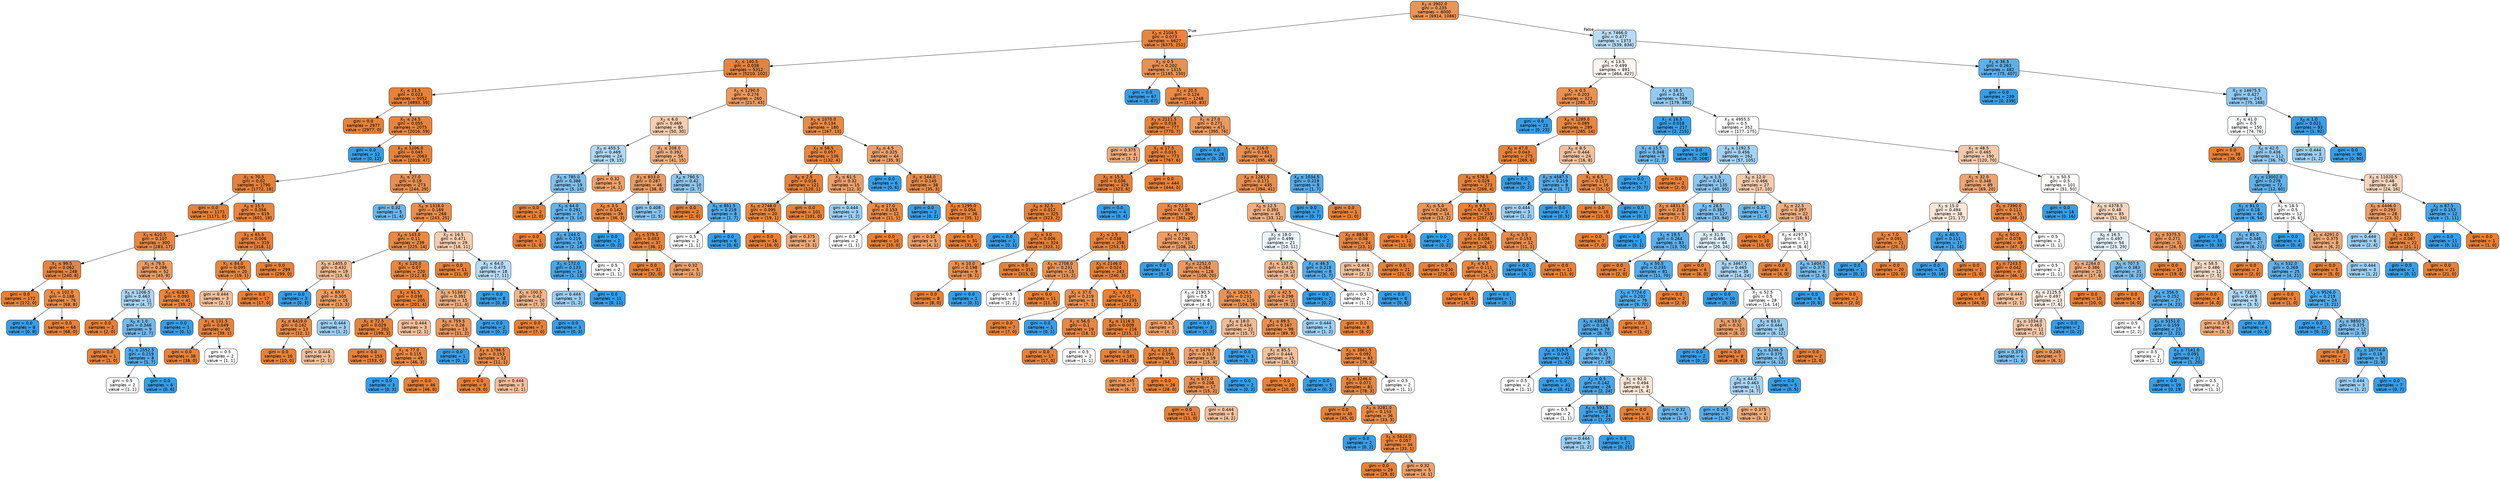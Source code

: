 digraph Tree {
node [shape=box, style="filled, rounded", color="black", fontname=helvetica] ;
edge [fontname=helvetica] ;
0 [label=<X<SUB>3</SUB> &le; 3902.0<br/>gini = 0.235<br/>samples = 8000<br/>value = [6914, 1086]>, fillcolor="#e99558"] ;
1 [label=<X<SUB>3</SUB> &le; 2104.5<br/>gini = 0.073<br/>samples = 6627<br/>value = [6375, 252]>, fillcolor="#e68641"] ;
0 -> 1 [labeldistance=2.5, labelangle=45, headlabel="True"] ;
2 [label=<X<SUB>1</SUB> &le; 140.5<br/>gini = 0.038<br/>samples = 5312<br/>value = [5210, 102]>, fillcolor="#e6833d"] ;
1 -> 2 ;
3 [label=<X<SUB>1</SUB> &le; 23.5<br/>gini = 0.023<br/>samples = 5052<br/>value = [4993, 59]>, fillcolor="#e5823b"] ;
2 -> 3 ;
4 [label=<gini = 0.0<br/>samples = 2977<br/>value = [2977, 0]>, fillcolor="#e58139"] ;
3 -> 4 ;
5 [label=<X<SUB>1</SUB> &le; 24.5<br/>gini = 0.055<br/>samples = 2075<br/>value = [2016, 59]>, fillcolor="#e6853f"] ;
3 -> 5 ;
6 [label=<gini = 0.0<br/>samples = 12<br/>value = [0, 12]>, fillcolor="#399de5"] ;
5 -> 6 ;
7 [label=<X<SUB>3</SUB> &le; 1206.0<br/>gini = 0.045<br/>samples = 2063<br/>value = [2016, 47]>, fillcolor="#e6843e"] ;
5 -> 7 ;
8 [label=<X<SUB>1</SUB> &le; 70.5<br/>gini = 0.02<br/>samples = 1790<br/>value = [1772, 18]>, fillcolor="#e5823b"] ;
7 -> 8 ;
9 [label=<gini = 0.0<br/>samples = 1171<br/>value = [1171, 0]>, fillcolor="#e58139"] ;
8 -> 9 ;
10 [label=<X<SUB>0</SUB> &le; 15.5<br/>gini = 0.056<br/>samples = 619<br/>value = [601, 18]>, fillcolor="#e6853f"] ;
8 -> 10 ;
11 [label=<X<SUB>3</SUB> &le; 610.5<br/>gini = 0.107<br/>samples = 300<br/>value = [283, 17]>, fillcolor="#e78945"] ;
10 -> 11 ;
12 [label=<X<SUB>1</SUB> &le; 99.5<br/>gini = 0.062<br/>samples = 248<br/>value = [240, 8]>, fillcolor="#e68540"] ;
11 -> 12 ;
13 [label=<gini = 0.0<br/>samples = 172<br/>value = [172, 0]>, fillcolor="#e58139"] ;
12 -> 13 ;
14 [label=<X<SUB>1</SUB> &le; 102.0<br/>gini = 0.188<br/>samples = 76<br/>value = [68, 8]>, fillcolor="#e89050"] ;
12 -> 14 ;
15 [label=<gini = 0.0<br/>samples = 8<br/>value = [0, 8]>, fillcolor="#399de5"] ;
14 -> 15 ;
16 [label=<gini = 0.0<br/>samples = 68<br/>value = [68, 0]>, fillcolor="#e58139"] ;
14 -> 16 ;
17 [label=<X<SUB>1</SUB> &le; 79.5<br/>gini = 0.286<br/>samples = 52<br/>value = [43, 9]>, fillcolor="#ea9b62"] ;
11 -> 17 ;
18 [label=<X<SUB>5</SUB> &le; 1206.5<br/>gini = 0.463<br/>samples = 11<br/>value = [4, 7]>, fillcolor="#aad5f4"] ;
17 -> 18 ;
19 [label=<gini = 0.0<br/>samples = 2<br/>value = [2, 0]>, fillcolor="#e58139"] ;
18 -> 19 ;
20 [label=<X<SUB>0</SUB> &le; 1.0<br/>gini = 0.346<br/>samples = 9<br/>value = [2, 7]>, fillcolor="#72b9ec"] ;
18 -> 20 ;
21 [label=<gini = 0.0<br/>samples = 1<br/>value = [1, 0]>, fillcolor="#e58139"] ;
20 -> 21 ;
22 [label=<X<SUB>5</SUB> &le; 2552.5<br/>gini = 0.219<br/>samples = 8<br/>value = [1, 7]>, fillcolor="#55abe9"] ;
20 -> 22 ;
23 [label=<gini = 0.5<br/>samples = 2<br/>value = [1, 1]>, fillcolor="#ffffff"] ;
22 -> 23 ;
24 [label=<gini = 0.0<br/>samples = 6<br/>value = [0, 6]>, fillcolor="#399de5"] ;
22 -> 24 ;
25 [label=<X<SUB>3</SUB> &le; 628.5<br/>gini = 0.093<br/>samples = 41<br/>value = [39, 2]>, fillcolor="#e68743"] ;
17 -> 25 ;
26 [label=<gini = 0.0<br/>samples = 1<br/>value = [0, 1]>, fillcolor="#399de5"] ;
25 -> 26 ;
27 [label=<X<SUB>1</SUB> &le; 131.5<br/>gini = 0.049<br/>samples = 40<br/>value = [39, 1]>, fillcolor="#e6843e"] ;
25 -> 27 ;
28 [label=<gini = 0.0<br/>samples = 38<br/>value = [38, 0]>, fillcolor="#e58139"] ;
27 -> 28 ;
29 [label=<gini = 0.5<br/>samples = 2<br/>value = [1, 1]>, fillcolor="#ffffff"] ;
27 -> 29 ;
30 [label=<X<SUB>3</SUB> &le; 65.5<br/>gini = 0.006<br/>samples = 319<br/>value = [318, 1]>, fillcolor="#e5813a"] ;
10 -> 30 ;
31 [label=<X<SUB>1</SUB> &le; 84.0<br/>gini = 0.095<br/>samples = 20<br/>value = [19, 1]>, fillcolor="#e68843"] ;
30 -> 31 ;
32 [label=<gini = 0.444<br/>samples = 3<br/>value = [2, 1]>, fillcolor="#f2c09c"] ;
31 -> 32 ;
33 [label=<gini = 0.0<br/>samples = 17<br/>value = [17, 0]>, fillcolor="#e58139"] ;
31 -> 33 ;
34 [label=<gini = 0.0<br/>samples = 299<br/>value = [299, 0]>, fillcolor="#e58139"] ;
30 -> 34 ;
35 [label=<X<SUB>1</SUB> &le; 27.0<br/>gini = 0.19<br/>samples = 273<br/>value = [244, 29]>, fillcolor="#e89051"] ;
7 -> 35 ;
36 [label=<gini = 0.32<br/>samples = 5<br/>value = [1, 4]>, fillcolor="#6ab6ec"] ;
35 -> 36 ;
37 [label=<X<SUB>4</SUB> &le; 1318.0<br/>gini = 0.169<br/>samples = 268<br/>value = [243, 25]>, fillcolor="#e88e4d"] ;
35 -> 37 ;
38 [label=<X<SUB>4</SUB> &le; 143.0<br/>gini = 0.11<br/>samples = 239<br/>value = [225, 14]>, fillcolor="#e78945"] ;
37 -> 38 ;
39 [label=<X<SUB>5</SUB> &le; 1405.0<br/>gini = 0.432<br/>samples = 19<br/>value = [13, 6]>, fillcolor="#f1bb94"] ;
38 -> 39 ;
40 [label=<gini = 0.0<br/>samples = 3<br/>value = [0, 3]>, fillcolor="#399de5"] ;
39 -> 40 ;
41 [label=<X<SUB>1</SUB> &le; 69.0<br/>gini = 0.305<br/>samples = 16<br/>value = [13, 3]>, fillcolor="#eb9e67"] ;
39 -> 41 ;
42 [label=<X<SUB>5</SUB> &le; 6419.0<br/>gini = 0.142<br/>samples = 13<br/>value = [12, 1]>, fillcolor="#e78c49"] ;
41 -> 42 ;
43 [label=<gini = 0.0<br/>samples = 10<br/>value = [10, 0]>, fillcolor="#e58139"] ;
42 -> 43 ;
44 [label=<gini = 0.444<br/>samples = 3<br/>value = [2, 1]>, fillcolor="#f2c09c"] ;
42 -> 44 ;
45 [label=<gini = 0.444<br/>samples = 3<br/>value = [1, 2]>, fillcolor="#9ccef2"] ;
41 -> 45 ;
46 [label=<X<SUB>1</SUB> &le; 120.0<br/>gini = 0.07<br/>samples = 220<br/>value = [212, 8]>, fillcolor="#e68640"] ;
38 -> 46 ;
47 [label=<X<SUB>2</SUB> &le; 61.5<br/>gini = 0.038<br/>samples = 205<br/>value = [201, 4]>, fillcolor="#e6843d"] ;
46 -> 47 ;
48 [label=<X<SUB>1</SUB> &le; 72.5<br/>gini = 0.029<br/>samples = 202<br/>value = [199, 3]>, fillcolor="#e5833c"] ;
47 -> 48 ;
49 [label=<gini = 0.0<br/>samples = 153<br/>value = [153, 0]>, fillcolor="#e58139"] ;
48 -> 49 ;
50 [label=<X<SUB>1</SUB> &le; 77.0<br/>gini = 0.115<br/>samples = 49<br/>value = [46, 3]>, fillcolor="#e78946"] ;
48 -> 50 ;
51 [label=<gini = 0.0<br/>samples = 3<br/>value = [0, 3]>, fillcolor="#399de5"] ;
50 -> 51 ;
52 [label=<gini = 0.0<br/>samples = 46<br/>value = [46, 0]>, fillcolor="#e58139"] ;
50 -> 52 ;
53 [label=<gini = 0.444<br/>samples = 3<br/>value = [2, 1]>, fillcolor="#f2c09c"] ;
47 -> 53 ;
54 [label=<X<SUB>5</SUB> &le; 5138.0<br/>gini = 0.391<br/>samples = 15<br/>value = [11, 4]>, fillcolor="#eeaf81"] ;
46 -> 54 ;
55 [label=<X<SUB>5</SUB> &le; 759.5<br/>gini = 0.26<br/>samples = 13<br/>value = [11, 2]>, fillcolor="#ea985d"] ;
54 -> 55 ;
56 [label=<gini = 0.0<br/>samples = 1<br/>value = [0, 1]>, fillcolor="#399de5"] ;
55 -> 56 ;
57 [label=<X<SUB>3</SUB> &le; 1798.5<br/>gini = 0.153<br/>samples = 12<br/>value = [11, 1]>, fillcolor="#e78c4b"] ;
55 -> 57 ;
58 [label=<gini = 0.0<br/>samples = 9<br/>value = [9, 0]>, fillcolor="#e58139"] ;
57 -> 58 ;
59 [label=<gini = 0.444<br/>samples = 3<br/>value = [2, 1]>, fillcolor="#f2c09c"] ;
57 -> 59 ;
60 [label=<gini = 0.0<br/>samples = 2<br/>value = [0, 2]>, fillcolor="#399de5"] ;
54 -> 60 ;
61 [label=<X<SUB>2</SUB> &le; 16.5<br/>gini = 0.471<br/>samples = 29<br/>value = [18, 11]>, fillcolor="#f5ceb2"] ;
37 -> 61 ;
62 [label=<gini = 0.0<br/>samples = 11<br/>value = [11, 0]>, fillcolor="#e58139"] ;
61 -> 62 ;
63 [label=<X<SUB>1</SUB> &le; 64.0<br/>gini = 0.475<br/>samples = 18<br/>value = [7, 11]>, fillcolor="#b7dbf6"] ;
61 -> 63 ;
64 [label=<gini = 0.0<br/>samples = 8<br/>value = [0, 8]>, fillcolor="#399de5"] ;
63 -> 64 ;
65 [label=<X<SUB>1</SUB> &le; 100.5<br/>gini = 0.42<br/>samples = 10<br/>value = [7, 3]>, fillcolor="#f0b78e"] ;
63 -> 65 ;
66 [label=<gini = 0.0<br/>samples = 7<br/>value = [7, 0]>, fillcolor="#e58139"] ;
65 -> 66 ;
67 [label=<gini = 0.0<br/>samples = 3<br/>value = [0, 3]>, fillcolor="#399de5"] ;
65 -> 67 ;
68 [label=<X<SUB>5</SUB> &le; 1290.0<br/>gini = 0.276<br/>samples = 260<br/>value = [217, 43]>, fillcolor="#ea9a60"] ;
2 -> 68 ;
69 [label=<X<SUB>2</SUB> &le; 6.0<br/>gini = 0.469<br/>samples = 80<br/>value = [50, 30]>, fillcolor="#f5cdb0"] ;
68 -> 69 ;
70 [label=<X<SUB>3</SUB> &le; 455.5<br/>gini = 0.469<br/>samples = 24<br/>value = [9, 15]>, fillcolor="#b0d8f5"] ;
69 -> 70 ;
71 [label=<X<SUB>5</SUB> &le; 785.0<br/>gini = 0.388<br/>samples = 19<br/>value = [5, 14]>, fillcolor="#80c0ee"] ;
70 -> 71 ;
72 [label=<gini = 0.0<br/>samples = 2<br/>value = [2, 0]>, fillcolor="#e58139"] ;
71 -> 72 ;
73 [label=<X<SUB>3</SUB> &le; 64.0<br/>gini = 0.291<br/>samples = 17<br/>value = [3, 14]>, fillcolor="#63b2eb"] ;
71 -> 73 ;
74 [label=<gini = 0.0<br/>samples = 1<br/>value = [1, 0]>, fillcolor="#e58139"] ;
73 -> 74 ;
75 [label=<X<SUB>1</SUB> &le; 244.0<br/>gini = 0.219<br/>samples = 16<br/>value = [2, 14]>, fillcolor="#55abe9"] ;
73 -> 75 ;
76 [label=<X<SUB>1</SUB> &le; 172.0<br/>gini = 0.133<br/>samples = 14<br/>value = [1, 13]>, fillcolor="#48a5e7"] ;
75 -> 76 ;
77 [label=<gini = 0.444<br/>samples = 3<br/>value = [1, 2]>, fillcolor="#9ccef2"] ;
76 -> 77 ;
78 [label=<gini = 0.0<br/>samples = 11<br/>value = [0, 11]>, fillcolor="#399de5"] ;
76 -> 78 ;
79 [label=<gini = 0.5<br/>samples = 2<br/>value = [1, 1]>, fillcolor="#ffffff"] ;
75 -> 79 ;
80 [label=<gini = 0.32<br/>samples = 5<br/>value = [4, 1]>, fillcolor="#eca06a"] ;
70 -> 80 ;
81 [label=<X<SUB>1</SUB> &le; 208.0<br/>gini = 0.392<br/>samples = 56<br/>value = [41, 15]>, fillcolor="#efaf81"] ;
69 -> 81 ;
82 [label=<X<SUB>3</SUB> &le; 833.0<br/>gini = 0.287<br/>samples = 46<br/>value = [38, 8]>, fillcolor="#ea9c63"] ;
81 -> 82 ;
83 [label=<X<SUB>0</SUB> &le; 3.5<br/>gini = 0.142<br/>samples = 39<br/>value = [36, 3]>, fillcolor="#e78c49"] ;
82 -> 83 ;
84 [label=<gini = 0.0<br/>samples = 2<br/>value = [0, 2]>, fillcolor="#399de5"] ;
83 -> 84 ;
85 [label=<X<SUB>3</SUB> &le; 579.5<br/>gini = 0.053<br/>samples = 37<br/>value = [36, 1]>, fillcolor="#e6843e"] ;
83 -> 85 ;
86 [label=<gini = 0.0<br/>samples = 32<br/>value = [32, 0]>, fillcolor="#e58139"] ;
85 -> 86 ;
87 [label=<gini = 0.32<br/>samples = 5<br/>value = [4, 1]>, fillcolor="#eca06a"] ;
85 -> 87 ;
88 [label=<gini = 0.408<br/>samples = 7<br/>value = [2, 5]>, fillcolor="#88c4ef"] ;
82 -> 88 ;
89 [label=<X<SUB>4</SUB> &le; 790.5<br/>gini = 0.42<br/>samples = 10<br/>value = [3, 7]>, fillcolor="#8ec7f0"] ;
81 -> 89 ;
90 [label=<gini = 0.0<br/>samples = 2<br/>value = [2, 0]>, fillcolor="#e58139"] ;
89 -> 90 ;
91 [label=<X<SUB>5</SUB> &le; 851.5<br/>gini = 0.219<br/>samples = 8<br/>value = [1, 7]>, fillcolor="#55abe9"] ;
89 -> 91 ;
92 [label=<gini = 0.5<br/>samples = 2<br/>value = [1, 1]>, fillcolor="#ffffff"] ;
91 -> 92 ;
93 [label=<gini = 0.0<br/>samples = 6<br/>value = [0, 6]>, fillcolor="#399de5"] ;
91 -> 93 ;
94 [label=<X<SUB>3</SUB> &le; 1070.0<br/>gini = 0.134<br/>samples = 180<br/>value = [167, 13]>, fillcolor="#e78b48"] ;
68 -> 94 ;
95 [label=<X<SUB>2</SUB> &le; 58.5<br/>gini = 0.057<br/>samples = 136<br/>value = [132, 4]>, fillcolor="#e6853f"] ;
94 -> 95 ;
96 [label=<X<SUB>0</SUB> &le; 2.5<br/>gini = 0.016<br/>samples = 121<br/>value = [120, 1]>, fillcolor="#e5823b"] ;
95 -> 96 ;
97 [label=<X<SUB>5</SUB> &le; 2748.0<br/>gini = 0.095<br/>samples = 20<br/>value = [19, 1]>, fillcolor="#e68843"] ;
96 -> 97 ;
98 [label=<gini = 0.0<br/>samples = 16<br/>value = [16, 0]>, fillcolor="#e58139"] ;
97 -> 98 ;
99 [label=<gini = 0.375<br/>samples = 4<br/>value = [3, 1]>, fillcolor="#eeab7b"] ;
97 -> 99 ;
100 [label=<gini = 0.0<br/>samples = 101<br/>value = [101, 0]>, fillcolor="#e58139"] ;
96 -> 100 ;
101 [label=<X<SUB>2</SUB> &le; 61.5<br/>gini = 0.32<br/>samples = 15<br/>value = [12, 3]>, fillcolor="#eca06a"] ;
95 -> 101 ;
102 [label=<gini = 0.444<br/>samples = 3<br/>value = [1, 2]>, fillcolor="#9ccef2"] ;
101 -> 102 ;
103 [label=<X<SUB>0</SUB> &le; 17.0<br/>gini = 0.153<br/>samples = 12<br/>value = [11, 1]>, fillcolor="#e78c4b"] ;
101 -> 103 ;
104 [label=<gini = 0.5<br/>samples = 2<br/>value = [1, 1]>, fillcolor="#ffffff"] ;
103 -> 104 ;
105 [label=<gini = 0.0<br/>samples = 10<br/>value = [10, 0]>, fillcolor="#e58139"] ;
103 -> 105 ;
106 [label=<X<SUB>0</SUB> &le; 4.5<br/>gini = 0.325<br/>samples = 44<br/>value = [35, 9]>, fillcolor="#eca16c"] ;
94 -> 106 ;
107 [label=<gini = 0.0<br/>samples = 6<br/>value = [0, 6]>, fillcolor="#399de5"] ;
106 -> 107 ;
108 [label=<X<SUB>1</SUB> &le; 144.0<br/>gini = 0.145<br/>samples = 38<br/>value = [35, 3]>, fillcolor="#e78c4a"] ;
106 -> 108 ;
109 [label=<gini = 0.0<br/>samples = 2<br/>value = [0, 2]>, fillcolor="#399de5"] ;
108 -> 109 ;
110 [label=<X<SUB>3</SUB> &le; 1295.0<br/>gini = 0.054<br/>samples = 36<br/>value = [35, 1]>, fillcolor="#e6853f"] ;
108 -> 110 ;
111 [label=<gini = 0.32<br/>samples = 5<br/>value = [4, 1]>, fillcolor="#eca06a"] ;
110 -> 111 ;
112 [label=<gini = 0.0<br/>samples = 31<br/>value = [31, 0]>, fillcolor="#e58139"] ;
110 -> 112 ;
113 [label=<X<SUB>1</SUB> &le; 0.5<br/>gini = 0.202<br/>samples = 1315<br/>value = [1165, 150]>, fillcolor="#e89152"] ;
1 -> 113 ;
114 [label=<gini = 0.0<br/>samples = 67<br/>value = [0, 67]>, fillcolor="#399de5"] ;
113 -> 114 ;
115 [label=<X<SUB>1</SUB> &le; 20.5<br/>gini = 0.124<br/>samples = 1248<br/>value = [1165, 83]>, fillcolor="#e78a47"] ;
113 -> 115 ;
116 [label=<X<SUB>3</SUB> &le; 2111.5<br/>gini = 0.018<br/>samples = 777<br/>value = [770, 7]>, fillcolor="#e5823b"] ;
115 -> 116 ;
117 [label=<gini = 0.375<br/>samples = 4<br/>value = [3, 1]>, fillcolor="#eeab7b"] ;
116 -> 117 ;
118 [label=<X<SUB>1</SUB> &le; 17.5<br/>gini = 0.015<br/>samples = 773<br/>value = [767, 6]>, fillcolor="#e5823b"] ;
116 -> 118 ;
119 [label=<X<SUB>1</SUB> &le; 15.5<br/>gini = 0.036<br/>samples = 329<br/>value = [323, 6]>, fillcolor="#e5833d"] ;
118 -> 119 ;
120 [label=<X<SUB>4</SUB> &le; 32.5<br/>gini = 0.012<br/>samples = 325<br/>value = [323, 2]>, fillcolor="#e5823a"] ;
119 -> 120 ;
121 [label=<gini = 0.0<br/>samples = 1<br/>value = [0, 1]>, fillcolor="#399de5"] ;
120 -> 121 ;
122 [label=<X<SUB>2</SUB> &le; 3.0<br/>gini = 0.006<br/>samples = 324<br/>value = [323, 1]>, fillcolor="#e5813a"] ;
120 -> 122 ;
123 [label=<X<SUB>1</SUB> &le; 10.0<br/>gini = 0.198<br/>samples = 9<br/>value = [8, 1]>, fillcolor="#e89152"] ;
122 -> 123 ;
124 [label=<gini = 0.0<br/>samples = 8<br/>value = [8, 0]>, fillcolor="#e58139"] ;
123 -> 124 ;
125 [label=<gini = 0.0<br/>samples = 1<br/>value = [0, 1]>, fillcolor="#399de5"] ;
123 -> 125 ;
126 [label=<gini = 0.0<br/>samples = 315<br/>value = [315, 0]>, fillcolor="#e58139"] ;
122 -> 126 ;
127 [label=<gini = 0.0<br/>samples = 4<br/>value = [0, 4]>, fillcolor="#399de5"] ;
119 -> 127 ;
128 [label=<gini = 0.0<br/>samples = 444<br/>value = [444, 0]>, fillcolor="#e58139"] ;
118 -> 128 ;
129 [label=<X<SUB>1</SUB> &le; 27.0<br/>gini = 0.271<br/>samples = 471<br/>value = [395, 76]>, fillcolor="#ea995f"] ;
115 -> 129 ;
130 [label=<gini = 0.0<br/>samples = 28<br/>value = [0, 28]>, fillcolor="#399de5"] ;
129 -> 130 ;
131 [label=<X<SUB>1</SUB> &le; 216.0<br/>gini = 0.193<br/>samples = 443<br/>value = [395, 48]>, fillcolor="#e89051"] ;
129 -> 131 ;
132 [label=<X<SUB>4</SUB> &le; 1281.5<br/>gini = 0.171<br/>samples = 435<br/>value = [394, 41]>, fillcolor="#e88e4e"] ;
131 -> 132 ;
133 [label=<X<SUB>1</SUB> &le; 72.0<br/>gini = 0.138<br/>samples = 390<br/>value = [361, 29]>, fillcolor="#e78b49"] ;
132 -> 133 ;
134 [label=<X<SUB>2</SUB> &le; 2.5<br/>gini = 0.038<br/>samples = 258<br/>value = [253, 5]>, fillcolor="#e6833d"] ;
133 -> 134 ;
135 [label=<X<SUB>3</SUB> &le; 2708.0<br/>gini = 0.231<br/>samples = 15<br/>value = [13, 2]>, fillcolor="#e99457"] ;
134 -> 135 ;
136 [label=<gini = 0.5<br/>samples = 4<br/>value = [2, 2]>, fillcolor="#ffffff"] ;
135 -> 136 ;
137 [label=<gini = 0.0<br/>samples = 11<br/>value = [11, 0]>, fillcolor="#e58139"] ;
135 -> 137 ;
138 [label=<X<SUB>3</SUB> &le; 2146.0<br/>gini = 0.024<br/>samples = 243<br/>value = [240, 3]>, fillcolor="#e5833b"] ;
134 -> 138 ;
139 [label=<X<SUB>2</SUB> &le; 37.0<br/>gini = 0.219<br/>samples = 8<br/>value = [7, 1]>, fillcolor="#e99355"] ;
138 -> 139 ;
140 [label=<gini = 0.0<br/>samples = 7<br/>value = [7, 0]>, fillcolor="#e58139"] ;
139 -> 140 ;
141 [label=<gini = 0.0<br/>samples = 1<br/>value = [0, 1]>, fillcolor="#399de5"] ;
139 -> 141 ;
142 [label=<X<SUB>2</SUB> &le; 7.5<br/>gini = 0.017<br/>samples = 235<br/>value = [233, 2]>, fillcolor="#e5823b"] ;
138 -> 142 ;
143 [label=<X<SUB>1</SUB> &le; 56.0<br/>gini = 0.1<br/>samples = 19<br/>value = [18, 1]>, fillcolor="#e68844"] ;
142 -> 143 ;
144 [label=<gini = 0.0<br/>samples = 17<br/>value = [17, 0]>, fillcolor="#e58139"] ;
143 -> 144 ;
145 [label=<gini = 0.5<br/>samples = 2<br/>value = [1, 1]>, fillcolor="#ffffff"] ;
143 -> 145 ;
146 [label=<X<SUB>4</SUB> &le; 1116.5<br/>gini = 0.009<br/>samples = 216<br/>value = [215, 1]>, fillcolor="#e5823a"] ;
142 -> 146 ;
147 [label=<gini = 0.0<br/>samples = 181<br/>value = [181, 0]>, fillcolor="#e58139"] ;
146 -> 147 ;
148 [label=<X<SUB>0</SUB> &le; 21.0<br/>gini = 0.056<br/>samples = 35<br/>value = [34, 1]>, fillcolor="#e6853f"] ;
146 -> 148 ;
149 [label=<gini = 0.245<br/>samples = 7<br/>value = [6, 1]>, fillcolor="#e9965a"] ;
148 -> 149 ;
150 [label=<gini = 0.0<br/>samples = 28<br/>value = [28, 0]>, fillcolor="#e58139"] ;
148 -> 150 ;
151 [label=<X<SUB>1</SUB> &le; 77.0<br/>gini = 0.298<br/>samples = 132<br/>value = [108, 24]>, fillcolor="#eb9d65"] ;
133 -> 151 ;
152 [label=<gini = 0.0<br/>samples = 4<br/>value = [0, 4]>, fillcolor="#399de5"] ;
151 -> 152 ;
153 [label=<X<SUB>3</SUB> &le; 2252.0<br/>gini = 0.264<br/>samples = 128<br/>value = [108, 20]>, fillcolor="#ea985e"] ;
151 -> 153 ;
154 [label=<X<SUB>3</SUB> &le; 2190.5<br/>gini = 0.5<br/>samples = 8<br/>value = [4, 4]>, fillcolor="#ffffff"] ;
153 -> 154 ;
155 [label=<gini = 0.32<br/>samples = 5<br/>value = [4, 1]>, fillcolor="#eca06a"] ;
154 -> 155 ;
156 [label=<gini = 0.0<br/>samples = 3<br/>value = [0, 3]>, fillcolor="#399de5"] ;
154 -> 156 ;
157 [label=<X<SUB>5</SUB> &le; 1624.5<br/>gini = 0.231<br/>samples = 120<br/>value = [104, 16]>, fillcolor="#e99457"] ;
153 -> 157 ;
158 [label=<X<SUB>2</SUB> &le; 18.0<br/>gini = 0.434<br/>samples = 22<br/>value = [15, 7]>, fillcolor="#f1bc95"] ;
157 -> 158 ;
159 [label=<X<SUB>5</SUB> &le; 1479.0<br/>gini = 0.332<br/>samples = 19<br/>value = [15, 4]>, fillcolor="#eca36e"] ;
158 -> 159 ;
160 [label=<X<SUB>5</SUB> &le; 872.0<br/>gini = 0.208<br/>samples = 17<br/>value = [15, 2]>, fillcolor="#e89253"] ;
159 -> 160 ;
161 [label=<gini = 0.0<br/>samples = 11<br/>value = [11, 0]>, fillcolor="#e58139"] ;
160 -> 161 ;
162 [label=<gini = 0.444<br/>samples = 6<br/>value = [4, 2]>, fillcolor="#f2c09c"] ;
160 -> 162 ;
163 [label=<gini = 0.0<br/>samples = 2<br/>value = [0, 2]>, fillcolor="#399de5"] ;
159 -> 163 ;
164 [label=<gini = 0.0<br/>samples = 3<br/>value = [0, 3]>, fillcolor="#399de5"] ;
158 -> 164 ;
165 [label=<X<SUB>1</SUB> &le; 89.5<br/>gini = 0.167<br/>samples = 98<br/>value = [89, 9]>, fillcolor="#e88e4d"] ;
157 -> 165 ;
166 [label=<X<SUB>1</SUB> &le; 85.5<br/>gini = 0.444<br/>samples = 15<br/>value = [10, 5]>, fillcolor="#f2c09c"] ;
165 -> 166 ;
167 [label=<gini = 0.0<br/>samples = 10<br/>value = [10, 0]>, fillcolor="#e58139"] ;
166 -> 167 ;
168 [label=<gini = 0.0<br/>samples = 5<br/>value = [0, 5]>, fillcolor="#399de5"] ;
166 -> 168 ;
169 [label=<X<SUB>3</SUB> &le; 3861.5<br/>gini = 0.092<br/>samples = 83<br/>value = [79, 4]>, fillcolor="#e68743"] ;
165 -> 169 ;
170 [label=<X<SUB>3</SUB> &le; 3246.0<br/>gini = 0.071<br/>samples = 81<br/>value = [78, 3]>, fillcolor="#e68641"] ;
169 -> 170 ;
171 [label=<gini = 0.0<br/>samples = 45<br/>value = [45, 0]>, fillcolor="#e58139"] ;
170 -> 171 ;
172 [label=<X<SUB>3</SUB> &le; 3281.0<br/>gini = 0.153<br/>samples = 36<br/>value = [33, 3]>, fillcolor="#e78c4b"] ;
170 -> 172 ;
173 [label=<gini = 0.0<br/>samples = 2<br/>value = [0, 2]>, fillcolor="#399de5"] ;
172 -> 173 ;
174 [label=<X<SUB>5</SUB> &le; 5624.0<br/>gini = 0.057<br/>samples = 34<br/>value = [33, 1]>, fillcolor="#e6853f"] ;
172 -> 174 ;
175 [label=<gini = 0.0<br/>samples = 29<br/>value = [29, 0]>, fillcolor="#e58139"] ;
174 -> 175 ;
176 [label=<gini = 0.32<br/>samples = 5<br/>value = [4, 1]>, fillcolor="#eca06a"] ;
174 -> 176 ;
177 [label=<gini = 0.5<br/>samples = 2<br/>value = [1, 1]>, fillcolor="#ffffff"] ;
169 -> 177 ;
178 [label=<X<SUB>0</SUB> &le; 12.5<br/>gini = 0.391<br/>samples = 45<br/>value = [33, 12]>, fillcolor="#eeaf81"] ;
132 -> 178 ;
179 [label=<X<SUB>2</SUB> &le; 18.0<br/>gini = 0.499<br/>samples = 21<br/>value = [10, 11]>, fillcolor="#edf6fd"] ;
178 -> 179 ;
180 [label=<X<SUB>1</SUB> &le; 137.0<br/>gini = 0.426<br/>samples = 13<br/>value = [9, 4]>, fillcolor="#f1b991"] ;
179 -> 180 ;
181 [label=<X<SUB>1</SUB> &le; 42.5<br/>gini = 0.298<br/>samples = 11<br/>value = [9, 2]>, fillcolor="#eb9d65"] ;
180 -> 181 ;
182 [label=<gini = 0.444<br/>samples = 3<br/>value = [1, 2]>, fillcolor="#9ccef2"] ;
181 -> 182 ;
183 [label=<gini = 0.0<br/>samples = 8<br/>value = [8, 0]>, fillcolor="#e58139"] ;
181 -> 183 ;
184 [label=<gini = 0.0<br/>samples = 2<br/>value = [0, 2]>, fillcolor="#399de5"] ;
180 -> 184 ;
185 [label=<X<SUB>1</SUB> &le; 46.5<br/>gini = 0.219<br/>samples = 8<br/>value = [1, 7]>, fillcolor="#55abe9"] ;
179 -> 185 ;
186 [label=<gini = 0.5<br/>samples = 2<br/>value = [1, 1]>, fillcolor="#ffffff"] ;
185 -> 186 ;
187 [label=<gini = 0.0<br/>samples = 6<br/>value = [0, 6]>, fillcolor="#399de5"] ;
185 -> 187 ;
188 [label=<X<SUB>5</SUB> &le; 885.5<br/>gini = 0.08<br/>samples = 24<br/>value = [23, 1]>, fillcolor="#e68642"] ;
178 -> 188 ;
189 [label=<gini = 0.444<br/>samples = 3<br/>value = [2, 1]>, fillcolor="#f2c09c"] ;
188 -> 189 ;
190 [label=<gini = 0.0<br/>samples = 21<br/>value = [21, 0]>, fillcolor="#e58139"] ;
188 -> 190 ;
191 [label=<X<SUB>4</SUB> &le; 1034.5<br/>gini = 0.219<br/>samples = 8<br/>value = [1, 7]>, fillcolor="#55abe9"] ;
131 -> 191 ;
192 [label=<gini = 0.0<br/>samples = 7<br/>value = [0, 7]>, fillcolor="#399de5"] ;
191 -> 192 ;
193 [label=<gini = 0.0<br/>samples = 1<br/>value = [1, 0]>, fillcolor="#e58139"] ;
191 -> 193 ;
194 [label=<X<SUB>3</SUB> &le; 7466.0<br/>gini = 0.477<br/>samples = 1373<br/>value = [539, 834]>, fillcolor="#b9dcf6"] ;
0 -> 194 [labeldistance=2.5, labelangle=-45, headlabel="False"] ;
195 [label=<X<SUB>1</SUB> &le; 13.5<br/>gini = 0.499<br/>samples = 891<br/>value = [464, 427]>, fillcolor="#fdf5ef"] ;
194 -> 195 ;
196 [label=<X<SUB>1</SUB> &le; 0.5<br/>gini = 0.203<br/>samples = 322<br/>value = [285, 37]>, fillcolor="#e89153"] ;
195 -> 196 ;
197 [label=<gini = 0.0<br/>samples = 23<br/>value = [0, 23]>, fillcolor="#399de5"] ;
196 -> 197 ;
198 [label=<X<SUB>4</SUB> &le; 1289.0<br/>gini = 0.089<br/>samples = 299<br/>value = [285, 14]>, fillcolor="#e68743"] ;
196 -> 198 ;
199 [label=<X<SUB>0</SUB> &le; 47.0<br/>gini = 0.043<br/>samples = 275<br/>value = [269, 6]>, fillcolor="#e6843d"] ;
198 -> 199 ;
200 [label=<X<SUB>4</SUB> &le; 576.5<br/>gini = 0.029<br/>samples = 273<br/>value = [269, 4]>, fillcolor="#e5833c"] ;
199 -> 200 ;
201 [label=<X<SUB>1</SUB> &le; 5.0<br/>gini = 0.245<br/>samples = 14<br/>value = [12, 2]>, fillcolor="#e9965a"] ;
200 -> 201 ;
202 [label=<gini = 0.0<br/>samples = 12<br/>value = [12, 0]>, fillcolor="#e58139"] ;
201 -> 202 ;
203 [label=<gini = 0.0<br/>samples = 2<br/>value = [0, 2]>, fillcolor="#399de5"] ;
201 -> 203 ;
204 [label=<X<SUB>1</SUB> &le; 9.5<br/>gini = 0.015<br/>samples = 259<br/>value = [257, 2]>, fillcolor="#e5823b"] ;
200 -> 204 ;
205 [label=<X<SUB>2</SUB> &le; 24.5<br/>gini = 0.008<br/>samples = 247<br/>value = [246, 1]>, fillcolor="#e5823a"] ;
204 -> 205 ;
206 [label=<gini = 0.0<br/>samples = 230<br/>value = [230, 0]>, fillcolor="#e58139"] ;
205 -> 206 ;
207 [label=<X<SUB>1</SUB> &le; 6.5<br/>gini = 0.111<br/>samples = 17<br/>value = [16, 1]>, fillcolor="#e78945"] ;
205 -> 207 ;
208 [label=<gini = 0.0<br/>samples = 16<br/>value = [16, 0]>, fillcolor="#e58139"] ;
207 -> 208 ;
209 [label=<gini = 0.0<br/>samples = 1<br/>value = [0, 1]>, fillcolor="#399de5"] ;
207 -> 209 ;
210 [label=<X<SUB>0</SUB> &le; 3.5<br/>gini = 0.153<br/>samples = 12<br/>value = [11, 1]>, fillcolor="#e78c4b"] ;
204 -> 210 ;
211 [label=<gini = 0.0<br/>samples = 1<br/>value = [0, 1]>, fillcolor="#399de5"] ;
210 -> 211 ;
212 [label=<gini = 0.0<br/>samples = 11<br/>value = [11, 0]>, fillcolor="#e58139"] ;
210 -> 212 ;
213 [label=<gini = 0.0<br/>samples = 2<br/>value = [0, 2]>, fillcolor="#399de5"] ;
199 -> 213 ;
214 [label=<X<SUB>0</SUB> &le; 8.5<br/>gini = 0.444<br/>samples = 24<br/>value = [16, 8]>, fillcolor="#f2c09c"] ;
198 -> 214 ;
215 [label=<X<SUB>3</SUB> &le; 4587.5<br/>gini = 0.219<br/>samples = 8<br/>value = [1, 7]>, fillcolor="#55abe9"] ;
214 -> 215 ;
216 [label=<gini = 0.444<br/>samples = 3<br/>value = [1, 2]>, fillcolor="#9ccef2"] ;
215 -> 216 ;
217 [label=<gini = 0.0<br/>samples = 5<br/>value = [0, 5]>, fillcolor="#399de5"] ;
215 -> 217 ;
218 [label=<X<SUB>1</SUB> &le; 6.5<br/>gini = 0.117<br/>samples = 16<br/>value = [15, 1]>, fillcolor="#e78946"] ;
214 -> 218 ;
219 [label=<gini = 0.0<br/>samples = 15<br/>value = [15, 0]>, fillcolor="#e58139"] ;
218 -> 219 ;
220 [label=<gini = 0.0<br/>samples = 1<br/>value = [0, 1]>, fillcolor="#399de5"] ;
218 -> 220 ;
221 [label=<X<SUB>1</SUB> &le; 18.5<br/>gini = 0.431<br/>samples = 569<br/>value = [179, 390]>, fillcolor="#94caf1"] ;
195 -> 221 ;
222 [label=<X<SUB>1</SUB> &le; 16.5<br/>gini = 0.018<br/>samples = 217<br/>value = [2, 215]>, fillcolor="#3b9ee5"] ;
221 -> 222 ;
223 [label=<X<SUB>1</SUB> &le; 15.5<br/>gini = 0.346<br/>samples = 9<br/>value = [2, 7]>, fillcolor="#72b9ec"] ;
222 -> 223 ;
224 [label=<gini = 0.0<br/>samples = 7<br/>value = [0, 7]>, fillcolor="#399de5"] ;
223 -> 224 ;
225 [label=<gini = 0.0<br/>samples = 2<br/>value = [2, 0]>, fillcolor="#e58139"] ;
223 -> 225 ;
226 [label=<gini = 0.0<br/>samples = 208<br/>value = [0, 208]>, fillcolor="#399de5"] ;
222 -> 226 ;
227 [label=<X<SUB>3</SUB> &le; 4955.5<br/>gini = 0.5<br/>samples = 352<br/>value = [177, 175]>, fillcolor="#fffefd"] ;
221 -> 227 ;
228 [label=<X<SUB>4</SUB> &le; 1192.5<br/>gini = 0.456<br/>samples = 162<br/>value = [57, 105]>, fillcolor="#a4d2f3"] ;
227 -> 228 ;
229 [label=<X<SUB>0</SUB> &le; 1.5<br/>gini = 0.417<br/>samples = 135<br/>value = [40, 95]>, fillcolor="#8cc6f0"] ;
228 -> 229 ;
230 [label=<X<SUB>3</SUB> &le; 4831.0<br/>gini = 0.219<br/>samples = 8<br/>value = [7, 1]>, fillcolor="#e99355"] ;
229 -> 230 ;
231 [label=<gini = 0.0<br/>samples = 7<br/>value = [7, 0]>, fillcolor="#e58139"] ;
230 -> 231 ;
232 [label=<gini = 0.0<br/>samples = 1<br/>value = [0, 1]>, fillcolor="#399de5"] ;
230 -> 232 ;
233 [label=<X<SUB>2</SUB> &le; 28.5<br/>gini = 0.385<br/>samples = 127<br/>value = [33, 94]>, fillcolor="#7fbfee"] ;
229 -> 233 ;
234 [label=<X<SUB>1</SUB> &le; 19.5<br/>gini = 0.264<br/>samples = 83<br/>value = [13, 70]>, fillcolor="#5eafea"] ;
233 -> 234 ;
235 [label=<gini = 0.0<br/>samples = 2<br/>value = [2, 0]>, fillcolor="#e58139"] ;
234 -> 235 ;
236 [label=<X<SUB>0</SUB> &le; 50.5<br/>gini = 0.235<br/>samples = 81<br/>value = [11, 70]>, fillcolor="#58ace9"] ;
234 -> 236 ;
237 [label=<X<SUB>5</SUB> &le; 7724.0<br/>gini = 0.202<br/>samples = 79<br/>value = [9, 70]>, fillcolor="#52aae8"] ;
236 -> 237 ;
238 [label=<X<SUB>3</SUB> &le; 4381.5<br/>gini = 0.184<br/>samples = 78<br/>value = [8, 70]>, fillcolor="#50a8e8"] ;
237 -> 238 ;
239 [label=<X<SUB>4</SUB> &le; 519.5<br/>gini = 0.045<br/>samples = 43<br/>value = [1, 42]>, fillcolor="#3e9fe6"] ;
238 -> 239 ;
240 [label=<gini = 0.5<br/>samples = 2<br/>value = [1, 1]>, fillcolor="#ffffff"] ;
239 -> 240 ;
241 [label=<gini = 0.0<br/>samples = 41<br/>value = [0, 41]>, fillcolor="#399de5"] ;
239 -> 241 ;
242 [label=<X<SUB>1</SUB> &le; 65.5<br/>gini = 0.32<br/>samples = 35<br/>value = [7, 28]>, fillcolor="#6ab6ec"] ;
238 -> 242 ;
243 [label=<X<SUB>2</SUB> &le; 0.5<br/>gini = 0.142<br/>samples = 26<br/>value = [2, 24]>, fillcolor="#49a5e7"] ;
242 -> 243 ;
244 [label=<gini = 0.5<br/>samples = 2<br/>value = [1, 1]>, fillcolor="#ffffff"] ;
243 -> 244 ;
245 [label=<X<SUB>5</SUB> &le; 591.5<br/>gini = 0.08<br/>samples = 24<br/>value = [1, 23]>, fillcolor="#42a1e6"] ;
243 -> 245 ;
246 [label=<gini = 0.444<br/>samples = 3<br/>value = [1, 2]>, fillcolor="#9ccef2"] ;
245 -> 246 ;
247 [label=<gini = 0.0<br/>samples = 21<br/>value = [0, 21]>, fillcolor="#399de5"] ;
245 -> 247 ;
248 [label=<X<SUB>1</SUB> &le; 92.0<br/>gini = 0.494<br/>samples = 9<br/>value = [5, 4]>, fillcolor="#fae6d7"] ;
242 -> 248 ;
249 [label=<gini = 0.0<br/>samples = 4<br/>value = [4, 0]>, fillcolor="#e58139"] ;
248 -> 249 ;
250 [label=<gini = 0.32<br/>samples = 5<br/>value = [1, 4]>, fillcolor="#6ab6ec"] ;
248 -> 250 ;
251 [label=<gini = 0.0<br/>samples = 1<br/>value = [1, 0]>, fillcolor="#e58139"] ;
237 -> 251 ;
252 [label=<gini = 0.0<br/>samples = 2<br/>value = [2, 0]>, fillcolor="#e58139"] ;
236 -> 252 ;
253 [label=<X<SUB>2</SUB> &le; 31.5<br/>gini = 0.496<br/>samples = 44<br/>value = [20, 24]>, fillcolor="#deeffb"] ;
233 -> 253 ;
254 [label=<gini = 0.0<br/>samples = 6<br/>value = [6, 0]>, fillcolor="#e58139"] ;
253 -> 254 ;
255 [label=<X<SUB>5</SUB> &le; 3467.5<br/>gini = 0.465<br/>samples = 38<br/>value = [14, 24]>, fillcolor="#acd6f4"] ;
253 -> 255 ;
256 [label=<gini = 0.0<br/>samples = 10<br/>value = [0, 10]>, fillcolor="#399de5"] ;
255 -> 256 ;
257 [label=<X<SUB>1</SUB> &le; 52.5<br/>gini = 0.5<br/>samples = 28<br/>value = [14, 14]>, fillcolor="#ffffff"] ;
255 -> 257 ;
258 [label=<X<SUB>1</SUB> &le; 33.0<br/>gini = 0.32<br/>samples = 10<br/>value = [8, 2]>, fillcolor="#eca06a"] ;
257 -> 258 ;
259 [label=<gini = 0.0<br/>samples = 2<br/>value = [0, 2]>, fillcolor="#399de5"] ;
258 -> 259 ;
260 [label=<gini = 0.0<br/>samples = 8<br/>value = [8, 0]>, fillcolor="#e58139"] ;
258 -> 260 ;
261 [label=<X<SUB>2</SUB> &le; 63.0<br/>gini = 0.444<br/>samples = 18<br/>value = [6, 12]>, fillcolor="#9ccef2"] ;
257 -> 261 ;
262 [label=<X<SUB>5</SUB> &le; 6246.5<br/>gini = 0.375<br/>samples = 16<br/>value = [4, 12]>, fillcolor="#7bbeee"] ;
261 -> 262 ;
263 [label=<X<SUB>0</SUB> &le; 44.0<br/>gini = 0.463<br/>samples = 11<br/>value = [4, 7]>, fillcolor="#aad5f4"] ;
262 -> 263 ;
264 [label=<gini = 0.245<br/>samples = 7<br/>value = [1, 6]>, fillcolor="#5aade9"] ;
263 -> 264 ;
265 [label=<gini = 0.375<br/>samples = 4<br/>value = [3, 1]>, fillcolor="#eeab7b"] ;
263 -> 265 ;
266 [label=<gini = 0.0<br/>samples = 5<br/>value = [0, 5]>, fillcolor="#399de5"] ;
262 -> 266 ;
267 [label=<gini = 0.0<br/>samples = 2<br/>value = [2, 0]>, fillcolor="#e58139"] ;
261 -> 267 ;
268 [label=<X<SUB>0</SUB> &le; 12.0<br/>gini = 0.466<br/>samples = 27<br/>value = [17, 10]>, fillcolor="#f4cbad"] ;
228 -> 268 ;
269 [label=<gini = 0.32<br/>samples = 5<br/>value = [1, 4]>, fillcolor="#6ab6ec"] ;
268 -> 269 ;
270 [label=<X<SUB>0</SUB> &le; 22.5<br/>gini = 0.397<br/>samples = 22<br/>value = [16, 6]>, fillcolor="#efb083"] ;
268 -> 270 ;
271 [label=<gini = 0.0<br/>samples = 10<br/>value = [10, 0]>, fillcolor="#e58139"] ;
270 -> 271 ;
272 [label=<X<SUB>3</SUB> &le; 4297.5<br/>gini = 0.5<br/>samples = 12<br/>value = [6, 6]>, fillcolor="#ffffff"] ;
270 -> 272 ;
273 [label=<gini = 0.0<br/>samples = 4<br/>value = [4, 0]>, fillcolor="#e58139"] ;
272 -> 273 ;
274 [label=<X<SUB>4</SUB> &le; 1404.5<br/>gini = 0.375<br/>samples = 8<br/>value = [2, 6]>, fillcolor="#7bbeee"] ;
272 -> 274 ;
275 [label=<gini = 0.0<br/>samples = 6<br/>value = [0, 6]>, fillcolor="#399de5"] ;
274 -> 275 ;
276 [label=<gini = 0.0<br/>samples = 2<br/>value = [2, 0]>, fillcolor="#e58139"] ;
274 -> 276 ;
277 [label=<X<SUB>1</SUB> &le; 48.5<br/>gini = 0.465<br/>samples = 190<br/>value = [120, 70]>, fillcolor="#f4caac"] ;
227 -> 277 ;
278 [label=<X<SUB>1</SUB> &le; 32.0<br/>gini = 0.348<br/>samples = 89<br/>value = [69, 20]>, fillcolor="#eda672"] ;
277 -> 278 ;
279 [label=<X<SUB>2</SUB> &le; 15.0<br/>gini = 0.494<br/>samples = 38<br/>value = [21, 17]>, fillcolor="#fae7d9"] ;
278 -> 279 ;
280 [label=<X<SUB>2</SUB> &le; 7.0<br/>gini = 0.091<br/>samples = 21<br/>value = [20, 1]>, fillcolor="#e68743"] ;
279 -> 280 ;
281 [label=<gini = 0.0<br/>samples = 1<br/>value = [0, 1]>, fillcolor="#399de5"] ;
280 -> 281 ;
282 [label=<gini = 0.0<br/>samples = 20<br/>value = [20, 0]>, fillcolor="#e58139"] ;
280 -> 282 ;
283 [label=<X<SUB>2</SUB> &le; 40.5<br/>gini = 0.111<br/>samples = 17<br/>value = [1, 16]>, fillcolor="#45a3e7"] ;
279 -> 283 ;
284 [label=<gini = 0.0<br/>samples = 16<br/>value = [0, 16]>, fillcolor="#399de5"] ;
283 -> 284 ;
285 [label=<gini = 0.0<br/>samples = 1<br/>value = [1, 0]>, fillcolor="#e58139"] ;
283 -> 285 ;
286 [label=<X<SUB>5</SUB> &le; 7390.0<br/>gini = 0.111<br/>samples = 51<br/>value = [48, 3]>, fillcolor="#e78945"] ;
278 -> 286 ;
287 [label=<X<SUB>0</SUB> &le; 50.0<br/>gini = 0.078<br/>samples = 49<br/>value = [47, 2]>, fillcolor="#e68641"] ;
286 -> 287 ;
288 [label=<X<SUB>3</SUB> &le; 7243.5<br/>gini = 0.042<br/>samples = 47<br/>value = [46, 1]>, fillcolor="#e6843d"] ;
287 -> 288 ;
289 [label=<gini = 0.0<br/>samples = 44<br/>value = [44, 0]>, fillcolor="#e58139"] ;
288 -> 289 ;
290 [label=<gini = 0.444<br/>samples = 3<br/>value = [2, 1]>, fillcolor="#f2c09c"] ;
288 -> 290 ;
291 [label=<gini = 0.5<br/>samples = 2<br/>value = [1, 1]>, fillcolor="#ffffff"] ;
287 -> 291 ;
292 [label=<gini = 0.5<br/>samples = 2<br/>value = [1, 1]>, fillcolor="#ffffff"] ;
286 -> 292 ;
293 [label=<X<SUB>1</SUB> &le; 50.5<br/>gini = 0.5<br/>samples = 101<br/>value = [51, 50]>, fillcolor="#fefdfb"] ;
277 -> 293 ;
294 [label=<gini = 0.0<br/>samples = 16<br/>value = [0, 16]>, fillcolor="#399de5"] ;
293 -> 294 ;
295 [label=<X<SUB>5</SUB> &le; 4378.5<br/>gini = 0.48<br/>samples = 85<br/>value = [51, 34]>, fillcolor="#f6d5bd"] ;
293 -> 295 ;
296 [label=<X<SUB>0</SUB> &le; 16.5<br/>gini = 0.497<br/>samples = 54<br/>value = [25, 29]>, fillcolor="#e4f1fb"] ;
295 -> 296 ;
297 [label=<X<SUB>5</SUB> &le; 2264.0<br/>gini = 0.386<br/>samples = 23<br/>value = [17, 6]>, fillcolor="#eead7f"] ;
296 -> 297 ;
298 [label=<X<SUB>5</SUB> &le; 2125.5<br/>gini = 0.497<br/>samples = 13<br/>value = [7, 6]>, fillcolor="#fbede3"] ;
297 -> 298 ;
299 [label=<X<SUB>5</SUB> &le; 1034.0<br/>gini = 0.463<br/>samples = 11<br/>value = [7, 4]>, fillcolor="#f4c9aa"] ;
298 -> 299 ;
300 [label=<gini = 0.375<br/>samples = 4<br/>value = [1, 3]>, fillcolor="#7bbeee"] ;
299 -> 300 ;
301 [label=<gini = 0.245<br/>samples = 7<br/>value = [6, 1]>, fillcolor="#e9965a"] ;
299 -> 301 ;
302 [label=<gini = 0.0<br/>samples = 2<br/>value = [0, 2]>, fillcolor="#399de5"] ;
298 -> 302 ;
303 [label=<gini = 0.0<br/>samples = 10<br/>value = [10, 0]>, fillcolor="#e58139"] ;
297 -> 303 ;
304 [label=<X<SUB>5</SUB> &le; 707.5<br/>gini = 0.383<br/>samples = 31<br/>value = [8, 23]>, fillcolor="#7ebfee"] ;
296 -> 304 ;
305 [label=<gini = 0.0<br/>samples = 4<br/>value = [4, 0]>, fillcolor="#e58139"] ;
304 -> 305 ;
306 [label=<X<SUB>4</SUB> &le; 356.0<br/>gini = 0.252<br/>samples = 27<br/>value = [4, 23]>, fillcolor="#5baeea"] ;
304 -> 306 ;
307 [label=<gini = 0.5<br/>samples = 4<br/>value = [2, 2]>, fillcolor="#ffffff"] ;
306 -> 307 ;
308 [label=<X<SUB>3</SUB> &le; 5151.0<br/>gini = 0.159<br/>samples = 23<br/>value = [2, 21]>, fillcolor="#4ca6e7"] ;
306 -> 308 ;
309 [label=<gini = 0.5<br/>samples = 2<br/>value = [1, 1]>, fillcolor="#ffffff"] ;
308 -> 309 ;
310 [label=<X<SUB>3</SUB> &le; 7141.0<br/>gini = 0.091<br/>samples = 21<br/>value = [1, 20]>, fillcolor="#43a2e6"] ;
308 -> 310 ;
311 [label=<gini = 0.0<br/>samples = 19<br/>value = [0, 19]>, fillcolor="#399de5"] ;
310 -> 311 ;
312 [label=<gini = 0.5<br/>samples = 2<br/>value = [1, 1]>, fillcolor="#ffffff"] ;
310 -> 312 ;
313 [label=<X<SUB>5</SUB> &le; 5375.5<br/>gini = 0.271<br/>samples = 31<br/>value = [26, 5]>, fillcolor="#ea995f"] ;
295 -> 313 ;
314 [label=<gini = 0.0<br/>samples = 19<br/>value = [19, 0]>, fillcolor="#e58139"] ;
313 -> 314 ;
315 [label=<X<SUB>1</SUB> &le; 58.5<br/>gini = 0.486<br/>samples = 12<br/>value = [7, 5]>, fillcolor="#f8dbc6"] ;
313 -> 315 ;
316 [label=<gini = 0.0<br/>samples = 4<br/>value = [4, 0]>, fillcolor="#e58139"] ;
315 -> 316 ;
317 [label=<X<SUB>4</SUB> &le; 732.5<br/>gini = 0.469<br/>samples = 8<br/>value = [3, 5]>, fillcolor="#b0d8f5"] ;
315 -> 317 ;
318 [label=<gini = 0.375<br/>samples = 4<br/>value = [3, 1]>, fillcolor="#eeab7b"] ;
317 -> 318 ;
319 [label=<gini = 0.0<br/>samples = 4<br/>value = [0, 4]>, fillcolor="#399de5"] ;
317 -> 319 ;
320 [label=<X<SUB>1</SUB> &le; 36.5<br/>gini = 0.263<br/>samples = 482<br/>value = [75, 407]>, fillcolor="#5dafea"] ;
194 -> 320 ;
321 [label=<gini = 0.0<br/>samples = 239<br/>value = [0, 239]>, fillcolor="#399de5"] ;
320 -> 321 ;
322 [label=<X<SUB>3</SUB> &le; 14675.5<br/>gini = 0.427<br/>samples = 243<br/>value = [75, 168]>, fillcolor="#91c9f1"] ;
320 -> 322 ;
323 [label=<X<SUB>1</SUB> &le; 41.0<br/>gini = 0.5<br/>samples = 150<br/>value = [74, 76]>, fillcolor="#fafcfe"] ;
322 -> 323 ;
324 [label=<gini = 0.0<br/>samples = 38<br/>value = [38, 0]>, fillcolor="#e58139"] ;
323 -> 324 ;
325 [label=<X<SUB>0</SUB> &le; 42.0<br/>gini = 0.436<br/>samples = 112<br/>value = [36, 76]>, fillcolor="#97cbf1"] ;
323 -> 325 ;
326 [label=<X<SUB>3</SUB> &le; 13002.0<br/>gini = 0.278<br/>samples = 72<br/>value = [12, 60]>, fillcolor="#61b1ea"] ;
325 -> 326 ;
327 [label=<X<SUB>1</SUB> &le; 81.0<br/>gini = 0.18<br/>samples = 60<br/>value = [6, 54]>, fillcolor="#4fa8e8"] ;
326 -> 327 ;
328 [label=<gini = 0.0<br/>samples = 33<br/>value = [0, 33]>, fillcolor="#399de5"] ;
327 -> 328 ;
329 [label=<X<SUB>1</SUB> &le; 85.0<br/>gini = 0.346<br/>samples = 27<br/>value = [6, 21]>, fillcolor="#72b9ec"] ;
327 -> 329 ;
330 [label=<gini = 0.0<br/>samples = 2<br/>value = [2, 0]>, fillcolor="#e58139"] ;
329 -> 330 ;
331 [label=<X<SUB>5</SUB> &le; 532.0<br/>gini = 0.269<br/>samples = 25<br/>value = [4, 21]>, fillcolor="#5fb0ea"] ;
329 -> 331 ;
332 [label=<gini = 0.0<br/>samples = 1<br/>value = [1, 0]>, fillcolor="#e58139"] ;
331 -> 332 ;
333 [label=<X<SUB>3</SUB> &le; 9526.0<br/>gini = 0.219<br/>samples = 24<br/>value = [3, 21]>, fillcolor="#55abe9"] ;
331 -> 333 ;
334 [label=<gini = 0.0<br/>samples = 12<br/>value = [0, 12]>, fillcolor="#399de5"] ;
333 -> 334 ;
335 [label=<X<SUB>3</SUB> &le; 9850.5<br/>gini = 0.375<br/>samples = 12<br/>value = [3, 9]>, fillcolor="#7bbeee"] ;
333 -> 335 ;
336 [label=<gini = 0.0<br/>samples = 2<br/>value = [2, 0]>, fillcolor="#e58139"] ;
335 -> 336 ;
337 [label=<X<SUB>3</SUB> &le; 10774.0<br/>gini = 0.18<br/>samples = 10<br/>value = [1, 9]>, fillcolor="#4fa8e8"] ;
335 -> 337 ;
338 [label=<gini = 0.444<br/>samples = 3<br/>value = [1, 2]>, fillcolor="#9ccef2"] ;
337 -> 338 ;
339 [label=<gini = 0.0<br/>samples = 7<br/>value = [0, 7]>, fillcolor="#399de5"] ;
337 -> 339 ;
340 [label=<X<SUB>2</SUB> &le; 18.5<br/>gini = 0.5<br/>samples = 12<br/>value = [6, 6]>, fillcolor="#ffffff"] ;
326 -> 340 ;
341 [label=<gini = 0.0<br/>samples = 4<br/>value = [0, 4]>, fillcolor="#399de5"] ;
340 -> 341 ;
342 [label=<X<SUB>5</SUB> &le; 4291.0<br/>gini = 0.375<br/>samples = 8<br/>value = [6, 2]>, fillcolor="#eeab7b"] ;
340 -> 342 ;
343 [label=<gini = 0.0<br/>samples = 5<br/>value = [5, 0]>, fillcolor="#e58139"] ;
342 -> 343 ;
344 [label=<gini = 0.444<br/>samples = 3<br/>value = [1, 2]>, fillcolor="#9ccef2"] ;
342 -> 344 ;
345 [label=<X<SUB>3</SUB> &le; 11020.5<br/>gini = 0.48<br/>samples = 40<br/>value = [24, 16]>, fillcolor="#f6d5bd"] ;
325 -> 345 ;
346 [label=<X<SUB>5</SUB> &le; 4446.0<br/>gini = 0.293<br/>samples = 28<br/>value = [23, 5]>, fillcolor="#eb9c64"] ;
345 -> 346 ;
347 [label=<gini = 0.444<br/>samples = 6<br/>value = [2, 4]>, fillcolor="#9ccef2"] ;
346 -> 347 ;
348 [label=<X<SUB>1</SUB> &le; 45.0<br/>gini = 0.087<br/>samples = 22<br/>value = [21, 1]>, fillcolor="#e68742"] ;
346 -> 348 ;
349 [label=<gini = 0.0<br/>samples = 1<br/>value = [0, 1]>, fillcolor="#399de5"] ;
348 -> 349 ;
350 [label=<gini = 0.0<br/>samples = 21<br/>value = [21, 0]>, fillcolor="#e58139"] ;
348 -> 350 ;
351 [label=<X<SUB>2</SUB> &le; 67.5<br/>gini = 0.153<br/>samples = 12<br/>value = [1, 11]>, fillcolor="#4ba6e7"] ;
345 -> 351 ;
352 [label=<gini = 0.0<br/>samples = 11<br/>value = [0, 11]>, fillcolor="#399de5"] ;
351 -> 352 ;
353 [label=<gini = 0.0<br/>samples = 1<br/>value = [1, 0]>, fillcolor="#e58139"] ;
351 -> 353 ;
354 [label=<X<SUB>0</SUB> &le; 1.0<br/>gini = 0.021<br/>samples = 93<br/>value = [1, 92]>, fillcolor="#3b9ee5"] ;
322 -> 354 ;
355 [label=<gini = 0.444<br/>samples = 3<br/>value = [1, 2]>, fillcolor="#9ccef2"] ;
354 -> 355 ;
356 [label=<gini = 0.0<br/>samples = 90<br/>value = [0, 90]>, fillcolor="#399de5"] ;
354 -> 356 ;
}